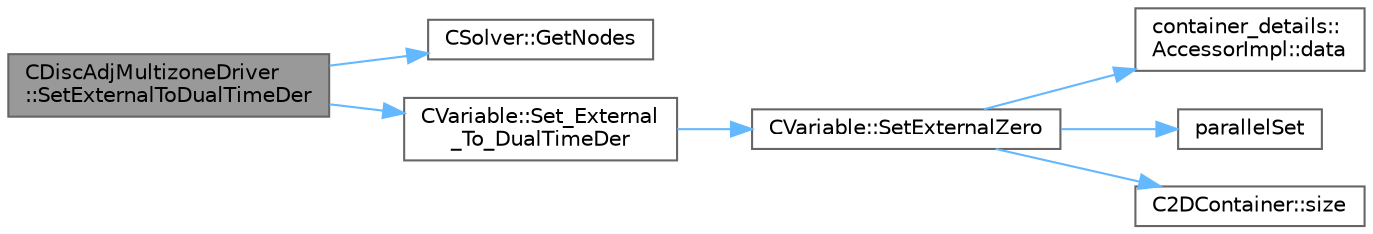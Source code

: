 digraph "CDiscAdjMultizoneDriver::SetExternalToDualTimeDer"
{
 // LATEX_PDF_SIZE
  bgcolor="transparent";
  edge [fontname=Helvetica,fontsize=10,labelfontname=Helvetica,labelfontsize=10];
  node [fontname=Helvetica,fontsize=10,shape=box,height=0.2,width=0.4];
  rankdir="LR";
  Node1 [id="Node000001",label="CDiscAdjMultizoneDriver\l::SetExternalToDualTimeDer",height=0.2,width=0.4,color="gray40", fillcolor="grey60", style="filled", fontcolor="black",tooltip="Puts dual time derivative vector to External."];
  Node1 -> Node2 [id="edge1_Node000001_Node000002",color="steelblue1",style="solid",tooltip=" "];
  Node2 [id="Node000002",label="CSolver::GetNodes",height=0.2,width=0.4,color="grey40", fillcolor="white", style="filled",URL="$classCSolver.html#adb28ae3845a6b61cf764a8e9fe4b794e",tooltip="Allow outside access to the nodes of the solver, containing conservatives, primitives,..."];
  Node1 -> Node3 [id="edge2_Node000001_Node000003",color="steelblue1",style="solid",tooltip=" "];
  Node3 [id="Node000003",label="CVariable::Set_External\l_To_DualTimeDer",height=0.2,width=0.4,color="grey40", fillcolor="white", style="filled",URL="$classCVariable.html#a10d3582e2b305581c1e75f5fe43880fa",tooltip="Set Dual-time derivative contributions to the external."];
  Node3 -> Node4 [id="edge3_Node000003_Node000004",color="steelblue1",style="solid",tooltip=" "];
  Node4 [id="Node000004",label="CVariable::SetExternalZero",height=0.2,width=0.4,color="grey40", fillcolor="white", style="filled",URL="$classCVariable.html#aa02ebea850e32a05e09215b3d109ac80",tooltip="Set external contributions to zero."];
  Node4 -> Node5 [id="edge4_Node000004_Node000005",color="steelblue1",style="solid",tooltip=" "];
  Node5 [id="Node000005",label="container_details::\lAccessorImpl::data",height=0.2,width=0.4,color="grey40", fillcolor="white", style="filled",URL="$classcontainer__details_1_1AccessorImpl.html#a25b798e6041a085aa19399d0047b6a91",tooltip=" "];
  Node4 -> Node6 [id="edge5_Node000004_Node000006",color="steelblue1",style="solid",tooltip=" "];
  Node6 [id="Node000006",label="parallelSet",height=0.2,width=0.4,color="grey40", fillcolor="white", style="filled",URL="$omp__structure_8hpp.html#aa6ac2e864da0a02b0037fe4b8b6e1056",tooltip="Set the entries of an array-like object to a constant value in parallel."];
  Node4 -> Node7 [id="edge6_Node000004_Node000007",color="steelblue1",style="solid",tooltip=" "];
  Node7 [id="Node000007",label="C2DContainer::size",height=0.2,width=0.4,color="grey40", fillcolor="white", style="filled",URL="$classC2DContainer.html#a8278113dbcf54123f9852e7e44583759",tooltip=" "];
}
